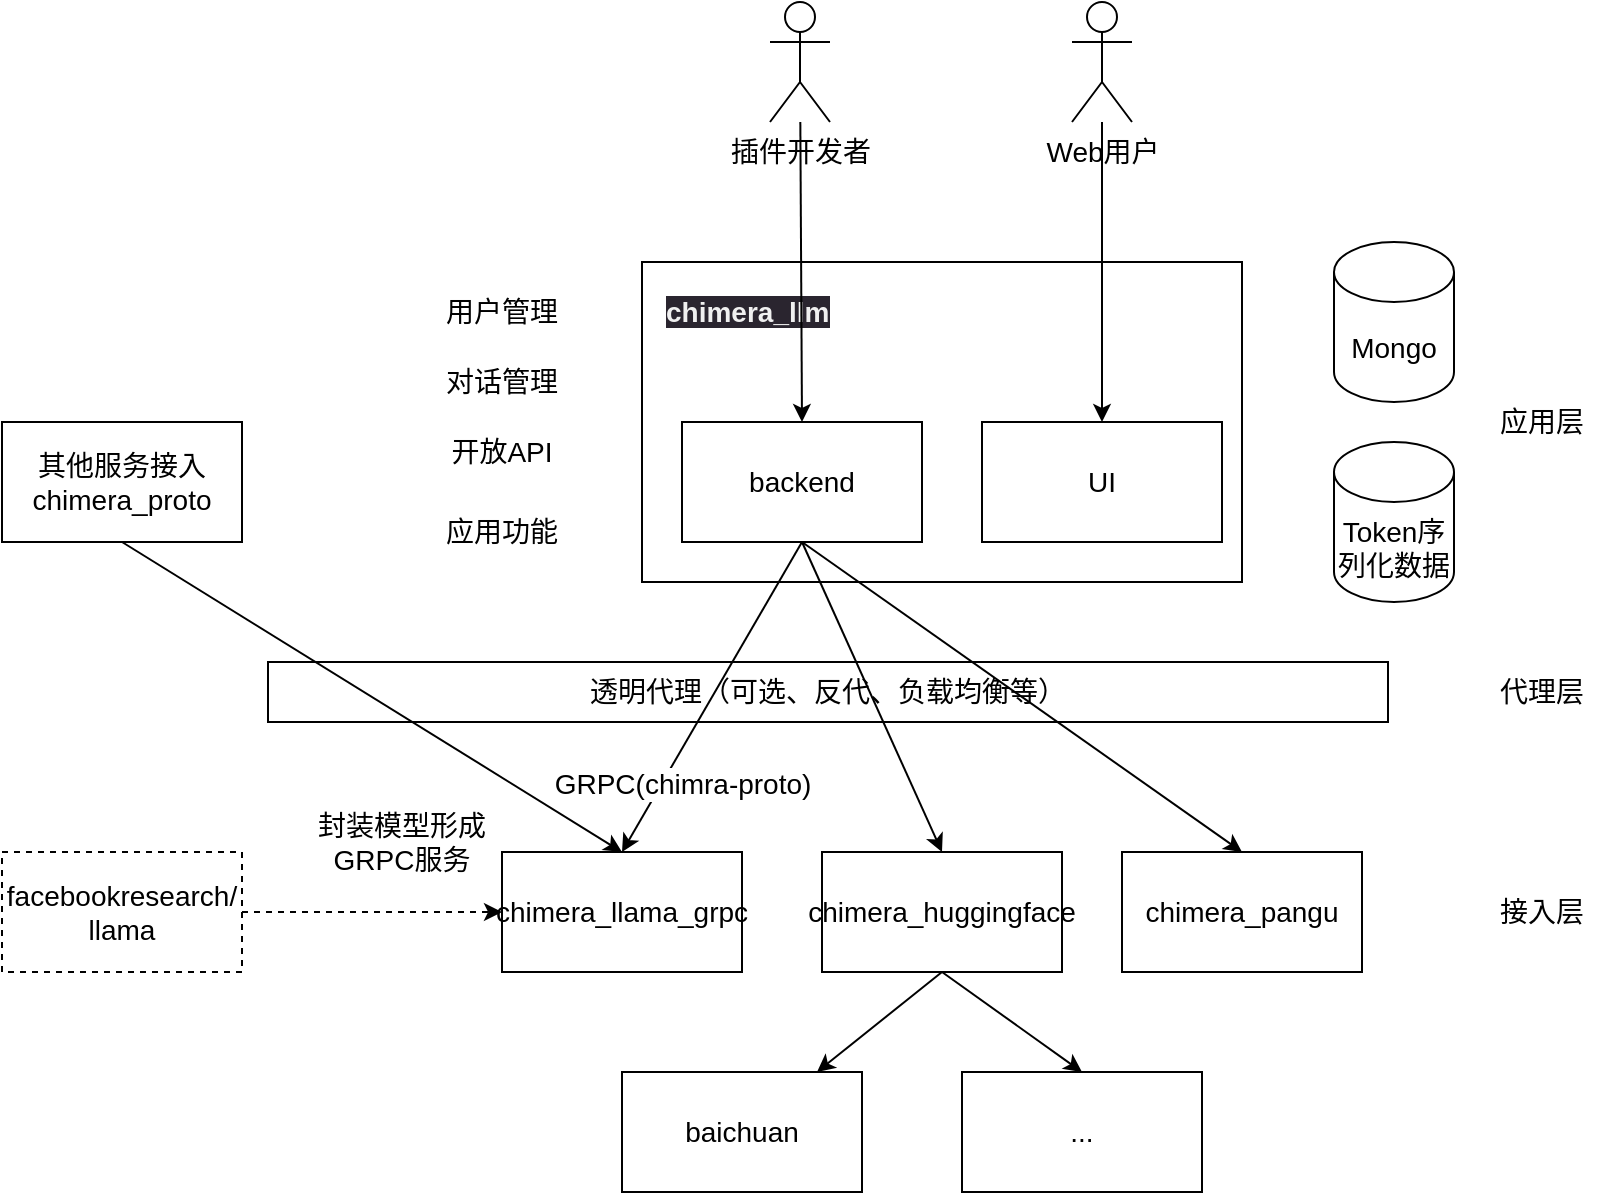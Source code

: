 <mxfile>
    <diagram id="1WNU9-KQs_Xf4ARZTfLo" name="第 1 页">
        <mxGraphModel dx="907" dy="2275" grid="1" gridSize="10" guides="1" tooltips="1" connect="1" arrows="1" fold="1" page="1" pageScale="1" pageWidth="827" pageHeight="1169" math="0" shadow="0">
            <root>
                <mxCell id="0"/>
                <mxCell id="1" parent="0"/>
                <mxCell id="38" value="透明代理（可选、反代、负载均衡等）" style="rounded=0;whiteSpace=wrap;html=1;fontSize=14;gradientColor=none;" vertex="1" parent="1">
                    <mxGeometry x="147" y="510" width="560" height="30" as="geometry"/>
                </mxCell>
                <mxCell id="2" value="" style="rounded=0;whiteSpace=wrap;html=1;" vertex="1" parent="1">
                    <mxGeometry x="334" y="310" width="300" height="160" as="geometry"/>
                </mxCell>
                <mxCell id="4" value="&lt;span style=&quot;color: rgb(240, 240, 240); font-family: Helvetica; font-size: 14px; font-style: normal; font-variant-ligatures: normal; font-variant-caps: normal; letter-spacing: normal; orphans: 2; text-align: center; text-indent: 0px; text-transform: none; widows: 2; word-spacing: 0px; -webkit-text-stroke-width: 0px; background-color: rgb(42, 37, 47); text-decoration-thickness: initial; text-decoration-style: initial; text-decoration-color: initial; float: none; display: inline !important;&quot;&gt;chimera_llm&lt;/span&gt;" style="text;whiteSpace=wrap;html=1;fontStyle=1;fontSize=14;" vertex="1" parent="1">
                    <mxGeometry x="344" y="320" width="100" height="40" as="geometry"/>
                </mxCell>
                <mxCell id="15" value="GRPC(chimra-proto)" style="edgeStyle=none;html=1;exitX=0.5;exitY=1;exitDx=0;exitDy=0;entryX=0.5;entryY=0;entryDx=0;entryDy=0;fontSize=14;" edge="1" parent="1" source="5" target="14">
                    <mxGeometry x="0.494" y="8" relative="1" as="geometry">
                        <mxPoint y="1" as="offset"/>
                    </mxGeometry>
                </mxCell>
                <mxCell id="21" style="edgeStyle=none;html=1;exitX=0.5;exitY=1;exitDx=0;exitDy=0;entryX=0.5;entryY=0;entryDx=0;entryDy=0;fontSize=14;" edge="1" parent="1" source="5" target="19">
                    <mxGeometry relative="1" as="geometry"/>
                </mxCell>
                <mxCell id="22" style="edgeStyle=none;html=1;exitX=0.5;exitY=1;exitDx=0;exitDy=0;entryX=0.5;entryY=0;entryDx=0;entryDy=0;fontSize=14;" edge="1" parent="1" source="5" target="20">
                    <mxGeometry relative="1" as="geometry"/>
                </mxCell>
                <mxCell id="5" value="backend" style="rounded=0;whiteSpace=wrap;html=1;fontSize=14;" vertex="1" parent="1">
                    <mxGeometry x="354" y="390" width="120" height="60" as="geometry"/>
                </mxCell>
                <mxCell id="6" value="UI" style="rounded=0;whiteSpace=wrap;html=1;fontSize=14;" vertex="1" parent="1">
                    <mxGeometry x="504" y="390" width="120" height="60" as="geometry"/>
                </mxCell>
                <mxCell id="7" value="应用层" style="text;html=1;strokeColor=none;fillColor=none;align=center;verticalAlign=middle;whiteSpace=wrap;rounded=0;fontSize=14;" vertex="1" parent="1">
                    <mxGeometry x="754" y="375" width="60" height="30" as="geometry"/>
                </mxCell>
                <mxCell id="9" value="用户管理" style="text;html=1;strokeColor=none;fillColor=none;align=center;verticalAlign=middle;whiteSpace=wrap;rounded=0;fontSize=14;" vertex="1" parent="1">
                    <mxGeometry x="234" y="320" width="60" height="30" as="geometry"/>
                </mxCell>
                <mxCell id="10" value="对话管理" style="text;html=1;strokeColor=none;fillColor=none;align=center;verticalAlign=middle;whiteSpace=wrap;rounded=0;fontSize=14;" vertex="1" parent="1">
                    <mxGeometry x="234" y="355" width="60" height="30" as="geometry"/>
                </mxCell>
                <mxCell id="11" value="开放API" style="text;html=1;strokeColor=none;fillColor=none;align=center;verticalAlign=middle;whiteSpace=wrap;rounded=0;fontSize=14;" vertex="1" parent="1">
                    <mxGeometry x="234" y="390" width="60" height="30" as="geometry"/>
                </mxCell>
                <mxCell id="13" value="应用功能" style="text;html=1;strokeColor=none;fillColor=none;align=center;verticalAlign=middle;whiteSpace=wrap;rounded=0;fontSize=14;" vertex="1" parent="1">
                    <mxGeometry x="234" y="430" width="60" height="30" as="geometry"/>
                </mxCell>
                <mxCell id="14" value="chimera_llama_grpc" style="rounded=0;whiteSpace=wrap;html=1;fontSize=14;" vertex="1" parent="1">
                    <mxGeometry x="264" y="605" width="120" height="60" as="geometry"/>
                </mxCell>
                <mxCell id="18" value="" style="edgeStyle=none;html=1;fontSize=14;dashed=1;" edge="1" parent="1" source="17" target="14">
                    <mxGeometry relative="1" as="geometry"/>
                </mxCell>
                <mxCell id="17" value="facebookresearch/&lt;br&gt;llama" style="rounded=0;whiteSpace=wrap;html=1;fontSize=14;gradientColor=none;dashed=1;" vertex="1" parent="1">
                    <mxGeometry x="14" y="605" width="120" height="60" as="geometry"/>
                </mxCell>
                <mxCell id="26" value="" style="edgeStyle=none;html=1;fontSize=14;exitX=0.5;exitY=1;exitDx=0;exitDy=0;" edge="1" parent="1" source="19" target="25">
                    <mxGeometry relative="1" as="geometry"/>
                </mxCell>
                <mxCell id="27" style="edgeStyle=none;html=1;exitX=0.5;exitY=1;exitDx=0;exitDy=0;entryX=0.5;entryY=0;entryDx=0;entryDy=0;fontSize=14;" edge="1" parent="1" source="19" target="24">
                    <mxGeometry relative="1" as="geometry"/>
                </mxCell>
                <mxCell id="19" value="chimera_huggingface" style="rounded=0;whiteSpace=wrap;html=1;fontSize=14;" vertex="1" parent="1">
                    <mxGeometry x="424" y="605" width="120" height="60" as="geometry"/>
                </mxCell>
                <mxCell id="20" value="chimera_pangu" style="rounded=0;whiteSpace=wrap;html=1;fontSize=14;" vertex="1" parent="1">
                    <mxGeometry x="574" y="605" width="120" height="60" as="geometry"/>
                </mxCell>
                <mxCell id="23" value="接入层" style="text;html=1;strokeColor=none;fillColor=none;align=center;verticalAlign=middle;whiteSpace=wrap;rounded=0;dashed=1;fontSize=14;" vertex="1" parent="1">
                    <mxGeometry x="754" y="620" width="60" height="30" as="geometry"/>
                </mxCell>
                <mxCell id="24" value="..." style="rounded=0;whiteSpace=wrap;html=1;fontSize=14;" vertex="1" parent="1">
                    <mxGeometry x="494" y="715" width="120" height="60" as="geometry"/>
                </mxCell>
                <mxCell id="25" value="baichuan" style="whiteSpace=wrap;html=1;fontSize=14;rounded=0;" vertex="1" parent="1">
                    <mxGeometry x="324" y="715" width="120" height="60" as="geometry"/>
                </mxCell>
                <mxCell id="30" value="封装模型形成GRPC服务" style="text;html=1;strokeColor=none;fillColor=none;align=center;verticalAlign=middle;whiteSpace=wrap;rounded=0;dashed=1;fontSize=14;" vertex="1" parent="1">
                    <mxGeometry x="154" y="585" width="120" height="30" as="geometry"/>
                </mxCell>
                <mxCell id="32" value="" style="edgeStyle=none;html=1;fontSize=14;entryX=0.5;entryY=0;entryDx=0;entryDy=0;" edge="1" parent="1" source="31" target="6">
                    <mxGeometry relative="1" as="geometry"/>
                </mxCell>
                <mxCell id="31" value="Web用户" style="shape=umlActor;verticalLabelPosition=bottom;verticalAlign=top;html=1;outlineConnect=0;fontSize=14;gradientColor=none;" vertex="1" parent="1">
                    <mxGeometry x="549" y="180" width="30" height="60" as="geometry"/>
                </mxCell>
                <mxCell id="34" value="" style="edgeStyle=none;html=1;fontSize=14;entryX=0.5;entryY=0;entryDx=0;entryDy=0;" edge="1" parent="1" source="33" target="5">
                    <mxGeometry relative="1" as="geometry">
                        <mxPoint x="394" y="320" as="targetPoint"/>
                    </mxGeometry>
                </mxCell>
                <mxCell id="33" value="插件开发者" style="shape=umlActor;verticalLabelPosition=bottom;verticalAlign=top;html=1;outlineConnect=0;fontSize=14;gradientColor=none;" vertex="1" parent="1">
                    <mxGeometry x="398" y="180" width="30" height="60" as="geometry"/>
                </mxCell>
                <mxCell id="37" style="edgeStyle=none;html=1;exitX=0.5;exitY=1;exitDx=0;exitDy=0;entryX=0.5;entryY=0;entryDx=0;entryDy=0;fontSize=14;" edge="1" parent="1" source="36" target="14">
                    <mxGeometry relative="1" as="geometry"/>
                </mxCell>
                <mxCell id="36" value="其他服务接入chimera_proto" style="rounded=0;whiteSpace=wrap;html=1;fontSize=14;gradientColor=none;" vertex="1" parent="1">
                    <mxGeometry x="14" y="390" width="120" height="60" as="geometry"/>
                </mxCell>
                <mxCell id="40" value="代理层" style="text;html=1;strokeColor=none;fillColor=none;align=center;verticalAlign=middle;whiteSpace=wrap;rounded=0;fontSize=14;" vertex="1" parent="1">
                    <mxGeometry x="754" y="510" width="60" height="30" as="geometry"/>
                </mxCell>
                <mxCell id="42" value="Mongo" style="shape=cylinder3;whiteSpace=wrap;html=1;boundedLbl=1;backgroundOutline=1;size=15;fontSize=14;gradientColor=none;" vertex="1" parent="1">
                    <mxGeometry x="680" y="300" width="60" height="80" as="geometry"/>
                </mxCell>
                <mxCell id="43" value="Token序列化数据" style="shape=cylinder3;whiteSpace=wrap;html=1;boundedLbl=1;backgroundOutline=1;size=15;fontSize=14;gradientColor=none;" vertex="1" parent="1">
                    <mxGeometry x="680" y="400" width="60" height="80" as="geometry"/>
                </mxCell>
            </root>
        </mxGraphModel>
    </diagram>
</mxfile>